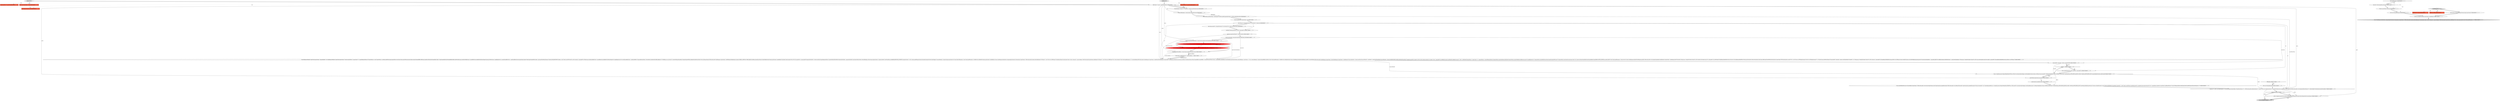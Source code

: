 digraph {
0 [style = filled, label = "final QueryPlus<T> queryPlus@@@2@@@['1', '0', '0']", fillcolor = tomato, shape = box image = "AAA0AAABBB1BBB"];
25 [style = filled, label = "Futures.addCallback(future,new FutureCallback<InputStream>(){@Override public void onSuccess(InputStream result){openConnections.getAndDecrement()}@Override public void onFailure(Throwable t){openConnections.getAndDecrement()if (future.isCancelled()) {try {StatusResponseHolder res = httpClient.go(new Request(HttpMethod.DELETE,new URL(cancelUrl)).setContent(objectMapper.writeValueAsBytes(query)).setHeader(HttpHeaders.Names.CONTENT_TYPE,isSmile? SmileMediaTypes.APPLICATION_JACKSON_SMILE: MediaType.APPLICATION_JSON),StatusResponseHandler.getInstance(),Duration.standardSeconds(1)).get(1,TimeUnit.SECONDS)if (res.getStatus().getCode() >= 500) {throw new RE(\"Error cancelling query(%s(: queriable node returned status(%d( (%s(.\",res.getStatus().getCode(),res.getStatus().getReasonPhrase())}}catch (IOException|ExecutionException|InterruptedException|TimeoutException e) }}})@@@200@@@['1', '1', '0']", fillcolor = white, shape = ellipse image = "AAA0AAABBB1BBB"];
44 [style = filled, label = "return ClientResponse.finished(new SequenceInputStream(new Enumeration<InputStream>(){@Override public boolean hasMoreElements(){synchronized (done) {return !done.get() || !queue.isEmpty()}}@Override public InputStream nextElement(){try {return queue.take()}catch (InterruptedException e) }}))@@@12@@@['0', '0', '1']", fillcolor = lightgray, shape = ellipse image = "AAA0AAABBB3BBB"];
29 [style = filled, label = "final long requestStartTimeNs = System.nanoTime()@@@12@@@['1', '1', '0']", fillcolor = white, shape = ellipse image = "AAA0AAABBB1BBB"];
11 [style = filled, label = "final HttpResponseHandler<InputStream,InputStream> responseHandler = new HttpResponseHandler<InputStream,InputStream>(){private QueryMetrics<? super Query<T>> acquireResponseMetrics(){if (queryMetrics == null) {queryMetrics = toolChest.makeMetrics(query)queryMetrics.server(host)}return queryMetrics}private boolean enqueue(ChannelBuffer buffer,long chunkNum){final InputStreamHolder holder = InputStreamHolder.fromChannelBuffer(buffer,chunkNum)final long currentQueuedByteCount = queuedByteCount.addAndGet(holder.getLength())queue.put(holder)return !usingBackpressure || currentQueuedByteCount < maxQueuedBytes}private InputStream dequeue(){final InputStreamHolder holder = queue.poll(checkQueryTimeout(),TimeUnit.MILLISECONDS)if (holder == null) {throw new RE(\"Query(%s( url(%s( timed out.\",query.getId(),url)}final long currentQueuedByteCount = queuedByteCount.addAndGet(-holder.getLength())if (usingBackpressure && currentQueuedByteCount < maxQueuedBytes) {long backPressureTime = Preconditions.checkNotNull(trafficCopRef.get(),\"No TrafficCop, how can this be?\").resume(holder.getChunkNum())channelSuspendedTime.addAndGet(backPressureTime)}return holder.getStream()}@Override public ClientResponse<InputStream> handleResponse(HttpResponse response,TrafficCop trafficCop){trafficCopRef.set(trafficCop)checkQueryTimeout()checkTotalBytesLimit(response.getContent().readableBytes())log.debug(\"Initial response from url(%s( for queryId(%s(\",url,query.getId())responseStartTimeNs = System.nanoTime()acquireResponseMetrics().reportNodeTimeToFirstByte(responseStartTimeNs - requestStartTimeNs).emit(emitter)final boolean continueReadingtry {final String responseContext = response.headers().get(QueryResource.HEADER_RESPONSE_CONTEXT)if (responseContext != null) {context.putAll(ResponseContext.deserialize(responseContext,objectMapper))}continueReading = enqueue(response.getContent(),0L)}catch (final IOException e) catch (InterruptedException e) totalByteCount.addAndGet(response.getContent().readableBytes())return ClientResponse.finished(new SequenceInputStream(new Enumeration<InputStream>(){@Override public boolean hasMoreElements(){if (fail.get() != null) {throw new RE(fail.get())}checkQueryTimeout()synchronized (done) {return !done.get() || !queue.isEmpty()}}@Override public InputStream nextElement(){if (fail.get() != null) {throw new RE(fail.get())}try {return dequeue()}catch (InterruptedException e) }}),continueReading)}@Override public ClientResponse<InputStream> handleChunk(ClientResponse<InputStream> clientResponse,HttpChunk chunk,long chunkNum){checkQueryTimeout()final ChannelBuffer channelBuffer = chunk.getContent()final int bytes = channelBuffer.readableBytes()checkTotalBytesLimit(bytes)boolean continueReading = trueif (bytes > 0) {try {continueReading = enqueue(channelBuffer,chunkNum)}catch (InterruptedException e) totalByteCount.addAndGet(bytes)}return ClientResponse.finished(clientResponse.getObj(),continueReading)}@Override public ClientResponse<InputStream> done(ClientResponse<InputStream> clientResponse){long stopTimeNs = System.nanoTime()long nodeTimeNs = stopTimeNs - requestStartTimeNsfinal long nodeTimeMs = TimeUnit.NANOSECONDS.toMillis(nodeTimeNs)log.debug(\"Completed queryId(%s( request to url(%s( with %,d bytes returned in %,d millis (%,f b/s(.\",query.getId(),url,totalByteCount.get(),nodeTimeMs,totalByteCount.get() / (0.001 * nodeTimeMs))QueryMetrics<? super Query<T>> responseMetrics = acquireResponseMetrics()responseMetrics.reportNodeTime(nodeTimeNs)responseMetrics.reportNodeBytes(totalByteCount.get())if (usingBackpressure) {responseMetrics.reportBackPressureTime(channelSuspendedTime.get())}responseMetrics.emit(emitter)synchronized (done) {try {queue.put(InputStreamHolder.fromChannelBuffer(ChannelBuffers.EMPTY_BUFFER,Long.MAX_VALUE))}catch (InterruptedException e) {done.set(true)}}return ClientResponse.finished(clientResponse.getObj())}@Override public void exceptionCaught(final ClientResponse<InputStream> clientResponse,final Throwable e){String msg = StringUtils.format(\"Query(%s( url(%s( failed with exception msg (%s(\",query.getId(),url,e.getMessage())setupResponseReadFailure(msg,e)}private void setupResponseReadFailure(String msg,Throwable th){fail.set(msg)queue.clear()queue.offer(InputStreamHolder.fromStream(new InputStream(){@Override public int read(){if (th != null) {throw new IOException(msg,th)}{throw new IOException(msg)}}},-1,0))}private long checkQueryTimeout(){long timeLeft = timeoutAt - System.currentTimeMillis()if (timeLeft <= 0) {String msg = StringUtils.format(\"Query(%s( url(%s( timed out.\",query.getId(),url)setupResponseReadFailure(msg,null)throw new RE(msg)}{return timeLeft}}private void checkTotalBytesLimit(long bytes){if (maxScatterGatherBytes < Long.MAX_VALUE && totalBytesGathered.addAndGet(bytes) > maxScatterGatherBytes) {String msg = StringUtils.format(\"Query(%s( url(%s( max scatter-gather bytes limit reached.\",query.getId(),url)setupResponseReadFailure(msg,null)throw new RE(msg)}}}@@@18@@@['1', '1', '0']", fillcolor = white, shape = ellipse image = "AAA0AAABBB1BBB"];
19 [style = filled, label = "future = httpClient.go(new Request(HttpMethod.POST,new URL(url)).setContent(objectMapper.writeValueAsBytes(QueryContexts.withTimeout(query,timeLeft))).setHeader(HttpHeaders.Names.CONTENT_TYPE,isSmile? SmileMediaTypes.APPLICATION_JACKSON_SMILE: MediaType.APPLICATION_JSON),responseHandler,Duration.millis(timeLeft))@@@197@@@['1', '1', '0']", fillcolor = white, shape = ellipse image = "AAA0AAABBB1BBB"];
32 [style = filled, label = "final AtomicLong totalBytesGathered = (AtomicLong)context.get(ResponseContext.CTX_QUERY_TOTAL_BYTES_GATHERED)@@@15@@@['0', '1', '0']", fillcolor = red, shape = ellipse image = "AAA1AAABBB2BBB"];
40 [style = filled, label = "HttpResponse response@@@2@@@['0', '0', '1']", fillcolor = tomato, shape = box image = "AAA0AAABBB3BBB"];
2 [style = filled, label = "QueryToolChest<T,Query<T>> toolChest = warehouse.getToolChest(query)@@@4@@@['1', '1', '0']", fillcolor = white, shape = ellipse image = "AAA0AAABBB1BBB"];
1 [style = filled, label = "final String cancelUrl = StringUtils.format(\"%s://%s/druid/v2/%s\",scheme,host,query.getId())@@@9@@@['1', '1', '0']", fillcolor = white, shape = ellipse image = "AAA0AAABBB1BBB"];
26 [style = filled, label = "queryWatcher.registerQuery(query,future)@@@198@@@['1', '1', '0']", fillcolor = white, shape = ellipse image = "AAA0AAABBB1BBB"];
6 [style = filled, label = "openConnections.getAndIncrement()@@@199@@@['1', '1', '0']", fillcolor = white, shape = ellipse image = "AAA0AAABBB1BBB"];
23 [style = filled, label = "return retVal@@@236@@@['1', '1', '0']", fillcolor = lightgray, shape = ellipse image = "AAA0AAABBB1BBB"];
38 [style = filled, label = "handleResponse['0', '0', '1']", fillcolor = lightgray, shape = diamond image = "AAA0AAABBB3BBB"];
12 [style = filled, label = "final String url = StringUtils.format(\"%s://%s/druid/v2/\",scheme,host)@@@8@@@['1', '1', '0']", fillcolor = white, shape = ellipse image = "AAA0AAABBB1BBB"];
43 [style = filled, label = "log.error(e,\"Queue appending interrupted\")@@@7@@@['0', '0', '1']", fillcolor = white, shape = ellipse image = "AAA0AAABBB3BBB"];
20 [style = filled, label = "log.debug(\"Querying queryId(%s( url(%s(\",query.getId(),url)@@@11@@@['1', '1', '0']", fillcolor = white, shape = ellipse image = "AAA0AAABBB1BBB"];
13 [style = filled, label = "run['1', '0', '0']", fillcolor = lightgray, shape = diamond image = "AAA0AAABBB1BBB"];
7 [style = filled, label = "final ListenableFuture<InputStream> future@@@7@@@['1', '1', '0']", fillcolor = white, shape = ellipse image = "AAA0AAABBB1BBB"];
28 [style = filled, label = "boolean isBySegment = QueryContexts.isBySegment(query)@@@5@@@['1', '1', '0']", fillcolor = white, shape = ellipse image = "AAA0AAABBB1BBB"];
24 [style = filled, label = "throw new RE(\"Query(%s( url(%s( timed out.\",query.getId(),url)@@@195@@@['1', '1', '0']", fillcolor = white, shape = ellipse image = "AAA0AAABBB1BBB"];
33 [style = filled, label = "final QueryPlus<T> queryPlus@@@2@@@['0', '1', '0']", fillcolor = tomato, shape = box image = "AAA0AAABBB2BBB"];
31 [style = filled, label = "run['0', '1', '0']", fillcolor = lightgray, shape = diamond image = "AAA0AAABBB2BBB"];
35 [style = filled, label = "TrafficCop trafficCop@@@2@@@['0', '0', '1']", fillcolor = tomato, shape = box image = "AAA0AAABBB3BBB"];
8 [style = filled, label = "Sequence<T> retVal = new BaseSequence<>(new BaseSequence.IteratorMaker<T,JsonParserIterator<T>>(){@Override public JsonParserIterator<T> make(){return new JsonParserIterator<T>(queryResultType,future,url,query,host,objectMapper,null)}@Override public void cleanup(JsonParserIterator<T> iterFromMake){CloseQuietly.close(iterFromMake)}})@@@224@@@['1', '1', '0']", fillcolor = white, shape = ellipse image = "AAA0AAABBB1BBB"];
4 [style = filled, label = "IOException e@@@221@@@['1', '1', '0']", fillcolor = white, shape = diamond image = "AAA0AAABBB1BBB"];
30 [style = filled, label = "final long maxScatterGatherBytes = QueryContexts.getMaxScatterGatherBytes(query)@@@14@@@['1', '1', '0']", fillcolor = white, shape = ellipse image = "AAA0AAABBB1BBB"];
16 [style = filled, label = "final long maxQueuedBytes = QueryContexts.getMaxQueuedBytes(query,0)@@@16@@@['1', '1', '0']", fillcolor = white, shape = ellipse image = "AAA0AAABBB1BBB"];
37 [style = filled, label = "InterruptedException e@@@6@@@['0', '0', '1']", fillcolor = white, shape = diamond image = "AAA0AAABBB3BBB"];
3 [style = filled, label = "throw new RuntimeException(e)@@@222@@@['1', '1', '0']", fillcolor = white, shape = ellipse image = "AAA0AAABBB1BBB"];
9 [style = filled, label = "long timeLeft = timeoutAt - System.currentTimeMillis()@@@193@@@['1', '1', '0']", fillcolor = white, shape = ellipse image = "AAA0AAABBB1BBB"];
21 [style = filled, label = "final JavaType queryResultType = isBySegment? toolChest.getBySegmentResultType(): toolChest.getBaseResultType()@@@6@@@['1', '1', '0']", fillcolor = white, shape = ellipse image = "AAA0AAABBB1BBB"];
5 [style = filled, label = "retVal = Sequences.map(retVal,toolChest.makePreComputeManipulatorFn(query,MetricManipulatorFns.deserializing()))@@@234@@@['1', '1', '0']", fillcolor = white, shape = ellipse image = "AAA0AAABBB1BBB"];
14 [style = filled, label = "final Map<String,Object> context@@@2@@@['1', '0', '0']", fillcolor = tomato, shape = box image = "AAA1AAABBB1BBB"];
18 [style = filled, label = "final Query<T> query = queryPlus.getQuery()@@@3@@@['1', '1', '0']", fillcolor = white, shape = ellipse image = "AAA0AAABBB1BBB"];
27 [style = filled, label = "!isBySegment@@@233@@@['1', '1', '0']", fillcolor = white, shape = diamond image = "AAA0AAABBB1BBB"];
41 [style = filled, label = "byteCount.addAndGet(response.getContent().readableBytes())@@@11@@@['0', '0', '1']", fillcolor = white, shape = ellipse image = "AAA0AAABBB3BBB"];
22 [style = filled, label = "final long timeoutAt = query.getContextValue(QUERY_FAIL_TIME)@@@13@@@['1', '1', '0']", fillcolor = white, shape = ellipse image = "AAA0AAABBB1BBB"];
36 [style = filled, label = "Thread.currentThread().interrupt()@@@8@@@['0', '0', '1']", fillcolor = white, shape = ellipse image = "AAA0AAABBB3BBB"];
17 [style = filled, label = "timeLeft <= 0@@@194@@@['1', '1', '0']", fillcolor = white, shape = diamond image = "AAA0AAABBB1BBB"];
39 [style = filled, label = "throw new RuntimeException(e)@@@9@@@['0', '0', '1']", fillcolor = white, shape = ellipse image = "AAA0AAABBB3BBB"];
42 [style = filled, label = "queue.put(new ChannelBufferInputStream(response.getContent()))@@@4@@@['0', '0', '1']", fillcolor = white, shape = ellipse image = "AAA0AAABBB3BBB"];
15 [style = filled, label = "final boolean usingBackpressure = maxQueuedBytes > 0@@@17@@@['1', '1', '0']", fillcolor = white, shape = ellipse image = "AAA0AAABBB1BBB"];
34 [style = filled, label = "final ResponseContext context@@@2@@@['0', '1', '0']", fillcolor = tomato, shape = box image = "AAA1AAABBB2BBB"];
10 [style = filled, label = "final AtomicLong totalBytesGathered = (AtomicLong)context.get(QUERY_TOTAL_BYTES_GATHERED)@@@15@@@['1', '0', '0']", fillcolor = red, shape = ellipse image = "AAA1AAABBB1BBB"];
19->25 [style = solid, label="future"];
8->5 [style = solid, label="retVal"];
16->15 [style = bold, label=""];
4->3 [style = bold, label=""];
9->19 [style = solid, label="timeLeft"];
42->41 [style = bold, label=""];
27->5 [style = dotted, label="true"];
24->19 [style = bold, label=""];
18->5 [style = solid, label="query"];
5->23 [style = bold, label=""];
14->34 [style = dashed, label="0"];
18->16 [style = solid, label="query"];
7->12 [style = bold, label=""];
20->29 [style = bold, label=""];
18->30 [style = solid, label="query"];
22->9 [style = solid, label="timeoutAt"];
43->36 [style = bold, label=""];
16->15 [style = solid, label="maxQueuedBytes"];
1->20 [style = bold, label=""];
9->17 [style = solid, label="timeLeft"];
18->2 [style = solid, label="query"];
9->17 [style = bold, label=""];
30->32 [style = bold, label=""];
31->18 [style = bold, label=""];
22->11 [style = solid, label="timeoutAt"];
32->16 [style = bold, label=""];
19->26 [style = solid, label="future"];
18->2 [style = bold, label=""];
11->9 [style = bold, label=""];
8->23 [style = solid, label="retVal"];
12->1 [style = bold, label=""];
26->6 [style = bold, label=""];
38->42 [style = bold, label=""];
18->8 [style = solid, label="query"];
22->30 [style = bold, label=""];
17->19 [style = bold, label=""];
12->20 [style = solid, label="url"];
36->39 [style = bold, label=""];
31->33 [style = dotted, label="true"];
5->23 [style = solid, label="retVal"];
37->43 [style = bold, label=""];
37->43 [style = dotted, label="true"];
12->24 [style = solid, label="url"];
28->21 [style = bold, label=""];
17->24 [style = bold, label=""];
21->8 [style = solid, label="queryResultType"];
4->3 [style = dotted, label="true"];
15->11 [style = bold, label=""];
10->16 [style = bold, label=""];
10->32 [style = dashed, label="0"];
15->11 [style = solid, label="usingBackpressure"];
18->28 [style = solid, label="query"];
29->11 [style = solid, label="requestStartTimeNs"];
13->0 [style = dotted, label="true"];
38->35 [style = dotted, label="true"];
19->26 [style = bold, label=""];
3->8 [style = bold, label=""];
37->39 [style = dotted, label="true"];
18->11 [style = solid, label="query"];
31->34 [style = dotted, label="true"];
30->10 [style = bold, label=""];
21->7 [style = bold, label=""];
37->36 [style = dotted, label="true"];
39->41 [style = bold, label=""];
25->8 [style = bold, label=""];
12->11 [style = solid, label="url"];
16->11 [style = solid, label="maxQueuedBytes"];
11->19 [style = solid, label="responseHandler"];
30->11 [style = solid, label="maxScatterGatherBytes"];
19->8 [style = solid, label="future"];
29->22 [style = bold, label=""];
27->5 [style = bold, label=""];
12->8 [style = solid, label="url"];
27->23 [style = bold, label=""];
28->21 [style = solid, label="isBySegment"];
8->27 [style = bold, label=""];
13->14 [style = dotted, label="true"];
41->44 [style = bold, label=""];
2->28 [style = bold, label=""];
18->26 [style = solid, label="query"];
38->40 [style = dotted, label="true"];
17->24 [style = dotted, label="true"];
13->18 [style = bold, label=""];
6->25 [style = bold, label=""];
}
